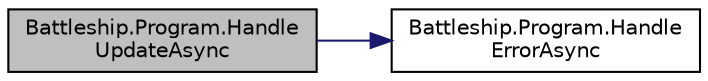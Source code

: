digraph "Battleship.Program.HandleUpdateAsync"
{
 // INTERACTIVE_SVG=YES
 // LATEX_PDF_SIZE
  edge [fontname="Helvetica",fontsize="10",labelfontname="Helvetica",labelfontsize="10"];
  node [fontname="Helvetica",fontsize="10",shape=record];
  rankdir="LR";
  Node1 [label="Battleship.Program.Handle\lUpdateAsync",height=0.2,width=0.4,color="black", fillcolor="grey75", style="filled", fontcolor="black",tooltip="Maneja las actualizaciones del bot (todo lo que llega), incluyendo mensajes, ediciones de mensajes,..."];
  Node1 -> Node2 [color="midnightblue",fontsize="10",style="solid",fontname="Helvetica"];
  Node2 [label="Battleship.Program.Handle\lErrorAsync",height=0.2,width=0.4,color="black", fillcolor="white", style="filled",URL="$classBattleship_1_1Program.html#a103557c84e4cb47b9cb4db7da00f3950",tooltip="Manejo de excepciones. Por ahora simplemente la imprimimos en la consola."];
}
